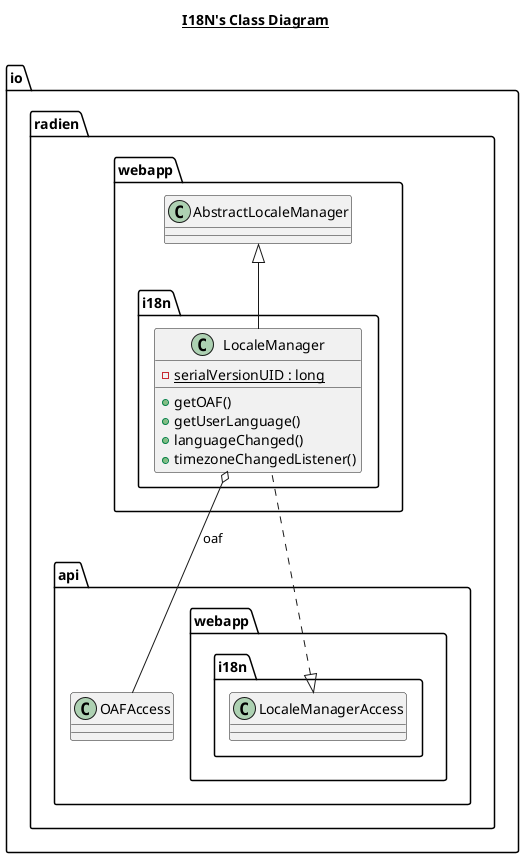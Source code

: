 @startuml

title __I18N's Class Diagram__\n

  namespace io.radien.webapp {
    namespace i18n {
      class io.radien.webapp.i18n.LocaleManager {
          {static} - serialVersionUID : long
          + getOAF()
          + getUserLanguage()
          + languageChanged()
          + timezoneChangedListener()
      }
    }
  }
  

  io.radien.webapp.i18n.LocaleManager .up.|> io.radien.api.webapp.i18n.LocaleManagerAccess
  io.radien.webapp.i18n.LocaleManager -up-|> io.radien.webapp.AbstractLocaleManager
  io.radien.webapp.i18n.LocaleManager o-- io.radien.api.OAFAccess : oaf







@enduml
